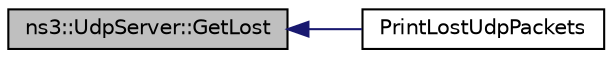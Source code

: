 digraph "ns3::UdpServer::GetLost"
{
  edge [fontname="Helvetica",fontsize="10",labelfontname="Helvetica",labelfontsize="10"];
  node [fontname="Helvetica",fontsize="10",shape=record];
  rankdir="LR";
  Node1 [label="ns3::UdpServer::GetLost",height=0.2,width=0.4,color="black", fillcolor="grey75", style="filled", fontcolor="black"];
  Node1 -> Node2 [dir="back",color="midnightblue",fontsize="10",style="solid"];
  Node2 [label="PrintLostUdpPackets",height=0.2,width=0.4,color="black", fillcolor="white", style="filled",URL="$d5/d1b/mc-twoenbs_8cc.html#a48c6af75b3508021f7b5d5847dd4a888"];
}
